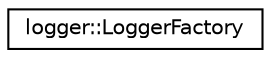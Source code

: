 digraph "Graphical Class Hierarchy"
{
 // LATEX_PDF_SIZE
  edge [fontname="Helvetica",fontsize="10",labelfontname="Helvetica",labelfontsize="10"];
  node [fontname="Helvetica",fontsize="10",shape=record];
  rankdir="LR";
  Node0 [label="logger::LoggerFactory",height=0.2,width=0.4,color="black", fillcolor="white", style="filled",URL="$classlogger_1_1_logger_factory.html",tooltip=" "];
}
